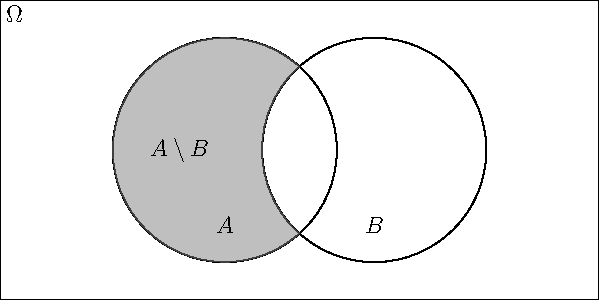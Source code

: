 size(0,150);
  
pen colour1=gray+opacity(0.5);
  
real r=0.75;
  
pair z1=(-0.5,0);
pair z2=(0.5,0);
  
path c1=circle(z1,r);
path c2=circle(z2,r);
path space=(-2,-1)--(2,-1)--(2,1)--(-2,1)--cycle;
  
  
draw(c1);
draw(c2);
draw(space);
  
label("$A$",z1-(0,0.5));
label("$B$",z2-(0,0.5));
label("$A\setminus B$",z1-(0.3,0));
label("$\Omega$",(-2,1),dir(-45));
picture without;
fill(without,c1,colour1);
path chop[]=reverse(c2)^^space;
clip(without,chop);
add(without);
